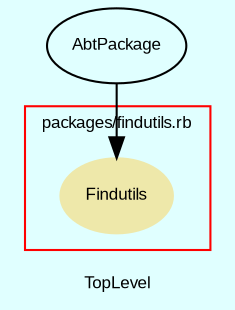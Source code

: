 digraph TopLevel {
    compound = true
    bgcolor = lightcyan1
    fontname = Arial
    fontsize = 8
    label = "TopLevel"
    node [
        fontname = Arial,
        fontsize = 8,
        color = black
    ]

    subgraph cluster_22 {
        fontname = Arial
        color = red
        label = "packages/findutils.rb"
        Findutils [
            fontcolor = black,
            URL = "classes/Findutils.html",
            shape = ellipse,
            color = palegoldenrod,
            style = filled,
            label = "Findutils"
        ]

    }

    AbtPackage [
        URL = "classes/AbtPackage.html",
        label = "AbtPackage"
    ]

    AbtPackage -> Findutils [

    ]

}

